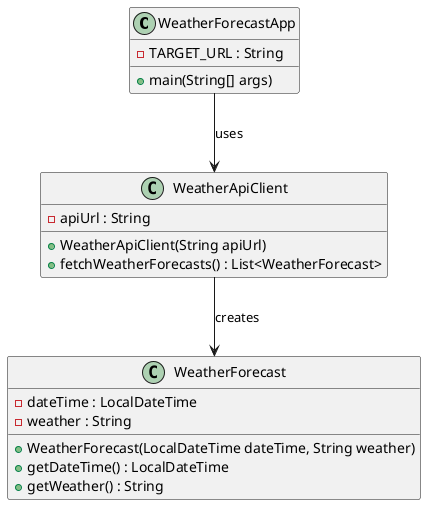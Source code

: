 @startuml
' クラス図: WeatherForecastApp

class WeatherForecastApp {
    +main(String[] args)
    -TARGET_URL : String
}

class WeatherApiClient {
    -apiUrl : String
    +WeatherApiClient(String apiUrl)
    +fetchWeatherForecasts() : List<WeatherForecast>
}

class WeatherForecast {
    -dateTime : LocalDateTime
    -weather : String
    +WeatherForecast(LocalDateTime dateTime, String weather)
    +getDateTime() : LocalDateTime
    +getWeather() : String
}

WeatherForecastApp --> WeatherApiClient : uses
WeatherApiClient --> WeatherForecast : creates
@enduml

